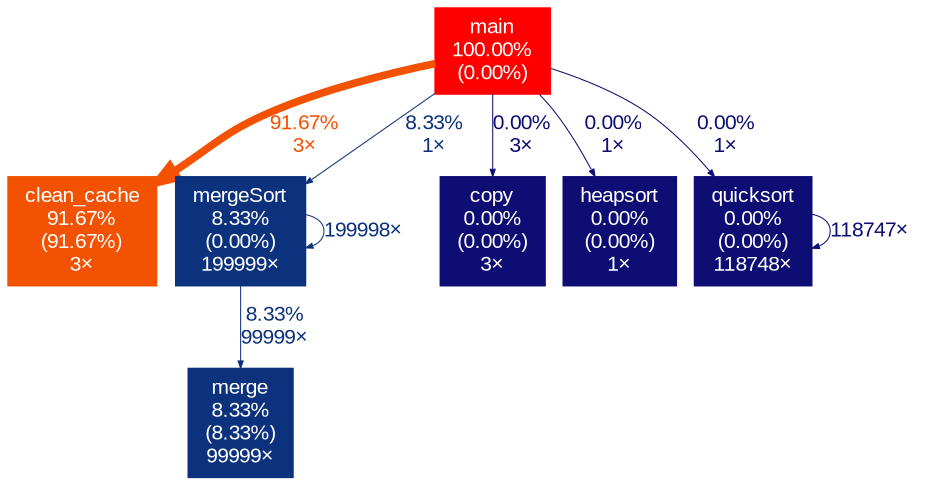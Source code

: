 digraph {
	graph [fontname=Arial, nodesep=0.125, ranksep=0.25];
	node [fontcolor=white, fontname=Arial, height=0, shape=box, style=filled, width=0];
	edge [fontname=Arial];
	1 [color="#ff0000", fontcolor="#ffffff", fontsize="10.00", label="main\n100.00%\n(0.00%)"];
	1 -> 2 [arrowsize="0.96", color="#f25202", fontcolor="#f25202", fontsize="10.00", label="91.67%\n3×", labeldistance="3.67", penwidth="3.67"];
	1 -> 4 [arrowsize="0.35", color="#0d327d", fontcolor="#0d327d", fontsize="10.00", label="8.33%\n1×", labeldistance="0.50", penwidth="0.50"];
	1 -> 5 [arrowsize="0.35", color="#0d0d73", fontcolor="#0d0d73", fontsize="10.00", label="0.00%\n3×", labeldistance="0.50", penwidth="0.50"];
	1 -> 6 [arrowsize="0.35", color="#0d0d73", fontcolor="#0d0d73", fontsize="10.00", label="0.00%\n1×", labeldistance="0.50", penwidth="0.50"];
	1 -> 7 [arrowsize="0.35", color="#0d0d73", fontcolor="#0d0d73", fontsize="10.00", label="0.00%\n1×", labeldistance="0.50", penwidth="0.50"];
	2 [color="#f25202", fontcolor="#ffffff", fontsize="10.00", label="clean_cache\n91.67%\n(91.67%)\n3×"];
	3 [color="#0d327d", fontcolor="#ffffff", fontsize="10.00", label="merge\n8.33%\n(8.33%)\n99999×"];
	4 [color="#0d327d", fontcolor="#ffffff", fontsize="10.00", label="mergeSort\n8.33%\n(0.00%)\n199999×"];
	4 -> 3 [arrowsize="0.35", color="#0d327d", fontcolor="#0d327d", fontsize="10.00", label="8.33%\n99999×", labeldistance="0.50", penwidth="0.50"];
	4 -> 4 [arrowsize="0.35", color="#0d327d", fontcolor="#0d327d", fontsize="10.00", label="199998×", labeldistance="0.50", penwidth="0.50"];
	5 [color="#0d0d73", fontcolor="#ffffff", fontsize="10.00", label="copy\n0.00%\n(0.00%)\n3×"];
	6 [color="#0d0d73", fontcolor="#ffffff", fontsize="10.00", label="heapsort\n0.00%\n(0.00%)\n1×"];
	7 [color="#0d0d73", fontcolor="#ffffff", fontsize="10.00", label="quicksort\n0.00%\n(0.00%)\n118748×"];
	7 -> 7 [arrowsize="0.35", color="#0d0d73", fontcolor="#0d0d73", fontsize="10.00", label="118747×", labeldistance="0.50", penwidth="0.50"];
}
